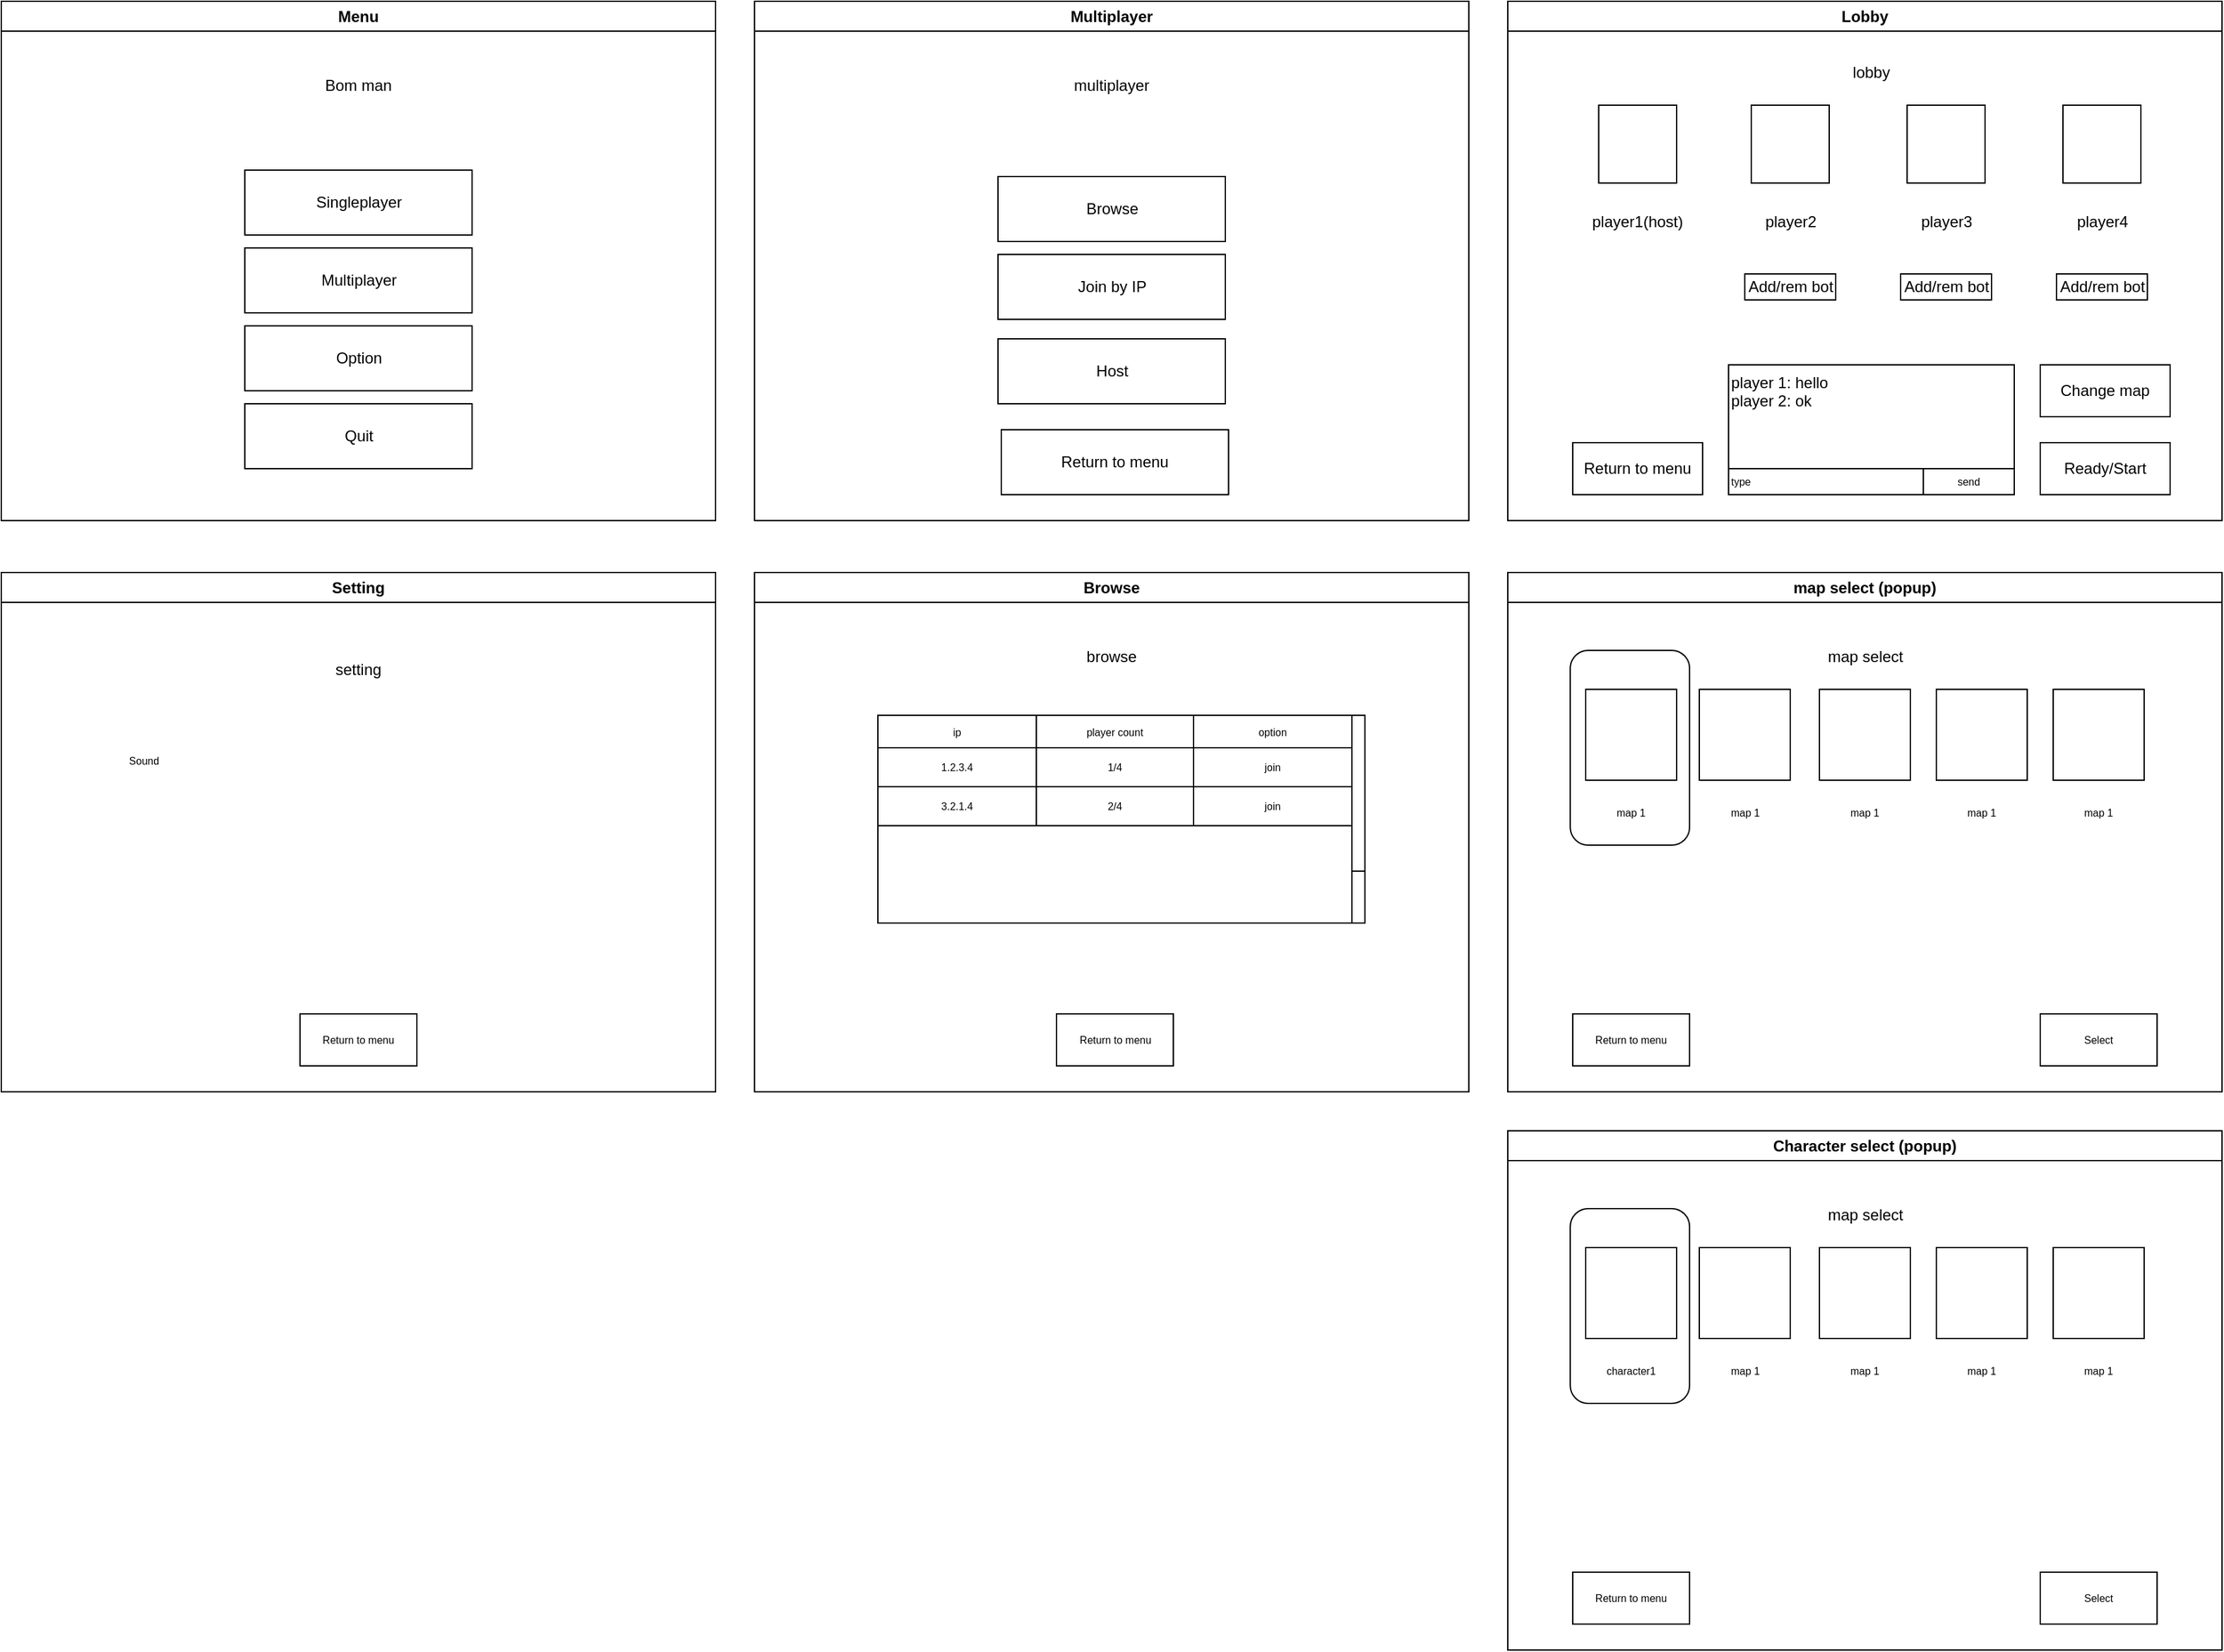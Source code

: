 <mxfile>
    <diagram id="0OnqjhzBSRpTtnEmuFWj" name="Page-1">
        <mxGraphModel dx="2058" dy="996" grid="1" gridSize="10" guides="1" tooltips="1" connect="1" arrows="1" fold="1" page="1" pageScale="1" pageWidth="850" pageHeight="1100" math="0" shadow="0">
            <root>
                <mxCell id="0"/>
                <mxCell id="1" parent="0"/>
                <mxCell id="3" value="Menu" style="swimlane;whiteSpace=wrap;html=1;" parent="1" vertex="1">
                    <mxGeometry x="80" y="360" width="550" height="400" as="geometry"/>
                </mxCell>
                <mxCell id="4" value="Singleplayer" style="rounded=0;whiteSpace=wrap;html=1;" parent="3" vertex="1">
                    <mxGeometry x="187.5" y="130" width="175" height="50" as="geometry"/>
                </mxCell>
                <mxCell id="5" value="Multiplayer" style="rounded=0;whiteSpace=wrap;html=1;" parent="3" vertex="1">
                    <mxGeometry x="187.5" y="190" width="175" height="50" as="geometry"/>
                </mxCell>
                <mxCell id="6" value="Option" style="rounded=0;whiteSpace=wrap;html=1;" parent="3" vertex="1">
                    <mxGeometry x="187.5" y="250" width="175" height="50" as="geometry"/>
                </mxCell>
                <mxCell id="7" value="Quit" style="rounded=0;whiteSpace=wrap;html=1;" parent="3" vertex="1">
                    <mxGeometry x="187.5" y="310" width="175" height="50" as="geometry"/>
                </mxCell>
                <mxCell id="8" value="Bom man" style="text;html=1;strokeColor=none;fillColor=none;align=center;verticalAlign=middle;whiteSpace=wrap;rounded=0;" parent="3" vertex="1">
                    <mxGeometry x="245" y="50" width="60" height="30" as="geometry"/>
                </mxCell>
                <mxCell id="9" value="Multiplayer" style="swimlane;whiteSpace=wrap;html=1;" parent="1" vertex="1">
                    <mxGeometry x="660" y="360" width="550" height="400" as="geometry"/>
                </mxCell>
                <mxCell id="15" value="Browse" style="rounded=0;whiteSpace=wrap;html=1;" parent="9" vertex="1">
                    <mxGeometry x="187.5" y="135" width="175" height="50" as="geometry"/>
                </mxCell>
                <mxCell id="16" value="Join by IP" style="rounded=0;whiteSpace=wrap;html=1;" parent="9" vertex="1">
                    <mxGeometry x="187.5" y="195" width="175" height="50" as="geometry"/>
                </mxCell>
                <mxCell id="17" value="Host" style="rounded=0;whiteSpace=wrap;html=1;" parent="9" vertex="1">
                    <mxGeometry x="187.5" y="260" width="175" height="50" as="geometry"/>
                </mxCell>
                <mxCell id="61" value="multiplayer" style="text;html=1;strokeColor=none;fillColor=none;align=center;verticalAlign=middle;whiteSpace=wrap;rounded=0;" parent="9" vertex="1">
                    <mxGeometry x="245" y="50" width="60" height="30" as="geometry"/>
                </mxCell>
                <mxCell id="72" value="Return to menu" style="rounded=0;whiteSpace=wrap;html=1;" parent="9" vertex="1">
                    <mxGeometry x="190" y="330" width="175" height="50" as="geometry"/>
                </mxCell>
                <mxCell id="18" value="Lobby" style="swimlane;whiteSpace=wrap;html=1;" parent="1" vertex="1">
                    <mxGeometry x="1240" y="360" width="550" height="400" as="geometry"/>
                </mxCell>
                <mxCell id="25" value="Return to menu" style="rounded=0;whiteSpace=wrap;html=1;" parent="18" vertex="1">
                    <mxGeometry x="50" y="340" width="100" height="40" as="geometry"/>
                </mxCell>
                <mxCell id="28" value="" style="whiteSpace=wrap;html=1;aspect=fixed;" parent="18" vertex="1">
                    <mxGeometry x="70" y="80" width="60" height="60" as="geometry"/>
                </mxCell>
                <mxCell id="32" value="" style="whiteSpace=wrap;html=1;aspect=fixed;" parent="18" vertex="1">
                    <mxGeometry x="187.5" y="80" width="60" height="60" as="geometry"/>
                </mxCell>
                <mxCell id="33" value="" style="whiteSpace=wrap;html=1;aspect=fixed;" parent="18" vertex="1">
                    <mxGeometry x="307.5" y="80" width="60" height="60" as="geometry"/>
                </mxCell>
                <mxCell id="34" value="" style="whiteSpace=wrap;html=1;aspect=fixed;" parent="18" vertex="1">
                    <mxGeometry x="427.5" y="80" width="60" height="60" as="geometry"/>
                </mxCell>
                <mxCell id="35" value="player1(host)" style="text;html=1;strokeColor=none;fillColor=none;align=center;verticalAlign=middle;whiteSpace=wrap;rounded=0;" parent="18" vertex="1">
                    <mxGeometry x="70" y="155" width="60" height="30" as="geometry"/>
                </mxCell>
                <mxCell id="36" value="player2" style="text;html=1;strokeColor=none;fillColor=none;align=center;verticalAlign=middle;whiteSpace=wrap;rounded=0;" parent="18" vertex="1">
                    <mxGeometry x="187.5" y="155" width="60" height="30" as="geometry"/>
                </mxCell>
                <mxCell id="37" value="player3" style="text;html=1;strokeColor=none;fillColor=none;align=center;verticalAlign=middle;whiteSpace=wrap;rounded=0;" parent="18" vertex="1">
                    <mxGeometry x="307.5" y="155" width="60" height="30" as="geometry"/>
                </mxCell>
                <mxCell id="38" value="player4" style="text;html=1;strokeColor=none;fillColor=none;align=center;verticalAlign=middle;whiteSpace=wrap;rounded=0;" parent="18" vertex="1">
                    <mxGeometry x="427.5" y="155" width="60" height="30" as="geometry"/>
                </mxCell>
                <mxCell id="40" value="Add/rem bot" style="rounded=0;whiteSpace=wrap;html=1;" parent="18" vertex="1">
                    <mxGeometry x="302.5" y="210" width="70" height="20" as="geometry"/>
                </mxCell>
                <mxCell id="41" value="Add/rem bot" style="rounded=0;whiteSpace=wrap;html=1;" parent="18" vertex="1">
                    <mxGeometry x="422.5" y="210" width="70" height="20" as="geometry"/>
                </mxCell>
                <mxCell id="42" value="Add/rem bot" style="rounded=0;whiteSpace=wrap;html=1;" parent="18" vertex="1">
                    <mxGeometry x="182.5" y="210" width="70" height="20" as="geometry"/>
                </mxCell>
                <mxCell id="49" value="player 1: hello&lt;br&gt;player 2: ok" style="rounded=0;whiteSpace=wrap;html=1;align=left;verticalAlign=top;" parent="18" vertex="1">
                    <mxGeometry x="170" y="280" width="220" height="100" as="geometry"/>
                </mxCell>
                <mxCell id="52" value="send" style="rounded=0;whiteSpace=wrap;html=1;fontSize=8;" parent="18" vertex="1">
                    <mxGeometry x="320" y="360" width="70" height="20" as="geometry"/>
                </mxCell>
                <mxCell id="53" value="type" style="rounded=0;whiteSpace=wrap;html=1;fontSize=8;align=left;" parent="18" vertex="1">
                    <mxGeometry x="170" y="360" width="150" height="20" as="geometry"/>
                </mxCell>
                <mxCell id="63" value="lobby" style="text;html=1;strokeColor=none;fillColor=none;align=center;verticalAlign=middle;whiteSpace=wrap;rounded=0;" parent="18" vertex="1">
                    <mxGeometry x="250" y="40" width="60" height="30" as="geometry"/>
                </mxCell>
                <mxCell id="26" value="Ready/Start" style="rounded=0;whiteSpace=wrap;html=1;" parent="18" vertex="1">
                    <mxGeometry x="410" y="340" width="100" height="40" as="geometry"/>
                </mxCell>
                <mxCell id="116" value="Change map" style="rounded=0;whiteSpace=wrap;html=1;" parent="18" vertex="1">
                    <mxGeometry x="410" y="280" width="100" height="40" as="geometry"/>
                </mxCell>
                <mxCell id="54" value="Setting" style="swimlane;whiteSpace=wrap;html=1;" parent="1" vertex="1">
                    <mxGeometry x="80" y="800" width="550" height="400" as="geometry"/>
                </mxCell>
                <mxCell id="62" value="setting" style="text;html=1;strokeColor=none;fillColor=none;align=center;verticalAlign=middle;whiteSpace=wrap;rounded=0;" parent="54" vertex="1">
                    <mxGeometry x="245" y="60" width="60" height="30" as="geometry"/>
                </mxCell>
                <mxCell id="65" value="Return to menu" style="rounded=0;whiteSpace=wrap;html=1;fontSize=8;" parent="54" vertex="1">
                    <mxGeometry x="230" y="340" width="90" height="40" as="geometry"/>
                </mxCell>
                <mxCell id="67" value="Sound" style="text;html=1;strokeColor=none;fillColor=none;align=center;verticalAlign=middle;whiteSpace=wrap;rounded=0;fontSize=8;" parent="54" vertex="1">
                    <mxGeometry x="80" y="130" width="60" height="30" as="geometry"/>
                </mxCell>
                <mxCell id="68" value="Browse" style="swimlane;whiteSpace=wrap;html=1;" parent="1" vertex="1">
                    <mxGeometry x="660" y="800" width="550" height="400" as="geometry"/>
                </mxCell>
                <mxCell id="70" value="Return to menu" style="rounded=0;whiteSpace=wrap;html=1;fontSize=8;" parent="68" vertex="1">
                    <mxGeometry x="232.5" y="340" width="90" height="40" as="geometry"/>
                </mxCell>
                <mxCell id="88" value="browse" style="text;html=1;strokeColor=none;fillColor=none;align=center;verticalAlign=middle;whiteSpace=wrap;rounded=0;" parent="68" vertex="1">
                    <mxGeometry x="245" y="50" width="60" height="30" as="geometry"/>
                </mxCell>
                <mxCell id="89" value="" style="rounded=0;whiteSpace=wrap;html=1;fontSize=8;" parent="68" vertex="1">
                    <mxGeometry x="95" y="110" width="375" height="160" as="geometry"/>
                </mxCell>
                <mxCell id="75" value="" style="childLayout=tableLayout;recursiveResize=0;shadow=0;fillColor=none;fontSize=8;" parent="68" vertex="1">
                    <mxGeometry x="95" y="110" width="365" height="55" as="geometry"/>
                </mxCell>
                <mxCell id="76" value="" style="shape=tableRow;horizontal=0;startSize=0;swimlaneHead=0;swimlaneBody=0;top=0;left=0;bottom=0;right=0;dropTarget=0;collapsible=0;recursiveResize=0;expand=0;fontStyle=0;fillColor=none;strokeColor=inherit;fontSize=8;" parent="75" vertex="1">
                    <mxGeometry width="365" height="25" as="geometry"/>
                </mxCell>
                <mxCell id="77" value="ip" style="connectable=0;recursiveResize=0;strokeColor=inherit;fillColor=none;align=center;whiteSpace=wrap;html=1;fontSize=8;" parent="76" vertex="1">
                    <mxGeometry width="122" height="25" as="geometry">
                        <mxRectangle width="122" height="25" as="alternateBounds"/>
                    </mxGeometry>
                </mxCell>
                <mxCell id="78" value="player count" style="connectable=0;recursiveResize=0;strokeColor=inherit;fillColor=none;align=center;whiteSpace=wrap;html=1;fontSize=8;" parent="76" vertex="1">
                    <mxGeometry x="122" width="121" height="25" as="geometry">
                        <mxRectangle width="121" height="25" as="alternateBounds"/>
                    </mxGeometry>
                </mxCell>
                <mxCell id="79" value="option" style="connectable=0;recursiveResize=0;strokeColor=inherit;fillColor=none;align=center;whiteSpace=wrap;html=1;fontSize=8;" parent="76" vertex="1">
                    <mxGeometry x="243" width="122" height="25" as="geometry">
                        <mxRectangle width="122" height="25" as="alternateBounds"/>
                    </mxGeometry>
                </mxCell>
                <mxCell id="80" style="shape=tableRow;horizontal=0;startSize=0;swimlaneHead=0;swimlaneBody=0;top=0;left=0;bottom=0;right=0;dropTarget=0;collapsible=0;recursiveResize=0;expand=0;fontStyle=0;fillColor=none;strokeColor=inherit;fontSize=8;" parent="75" vertex="1">
                    <mxGeometry y="25" width="365" height="30" as="geometry"/>
                </mxCell>
                <mxCell id="81" value="1.2.3.4" style="connectable=0;recursiveResize=0;strokeColor=inherit;fillColor=none;align=center;whiteSpace=wrap;html=1;fontSize=8;" parent="80" vertex="1">
                    <mxGeometry width="122" height="30" as="geometry">
                        <mxRectangle width="122" height="30" as="alternateBounds"/>
                    </mxGeometry>
                </mxCell>
                <mxCell id="82" value="1/4" style="connectable=0;recursiveResize=0;strokeColor=inherit;fillColor=none;align=center;whiteSpace=wrap;html=1;fontSize=8;" parent="80" vertex="1">
                    <mxGeometry x="122" width="121" height="30" as="geometry">
                        <mxRectangle width="121" height="30" as="alternateBounds"/>
                    </mxGeometry>
                </mxCell>
                <mxCell id="83" value="join" style="connectable=0;recursiveResize=0;strokeColor=inherit;fillColor=none;align=center;whiteSpace=wrap;html=1;fontSize=8;" parent="80" vertex="1">
                    <mxGeometry x="243" width="122" height="30" as="geometry">
                        <mxRectangle width="122" height="30" as="alternateBounds"/>
                    </mxGeometry>
                </mxCell>
                <mxCell id="90" value="" style="rounded=0;whiteSpace=wrap;html=1;fontSize=8;" parent="68" vertex="1">
                    <mxGeometry x="460" y="110" width="10" height="120" as="geometry"/>
                </mxCell>
                <mxCell id="91" value="" style="rounded=0;whiteSpace=wrap;html=1;fontSize=8;" parent="68" vertex="1">
                    <mxGeometry x="460" y="230" width="10" height="40" as="geometry"/>
                </mxCell>
                <mxCell id="93" style="shape=tableRow;horizontal=0;startSize=0;swimlaneHead=0;swimlaneBody=0;top=0;left=0;bottom=0;right=0;dropTarget=0;collapsible=0;recursiveResize=0;expand=0;fontStyle=0;fillColor=none;strokeColor=inherit;fontSize=8;" parent="68" vertex="1">
                    <mxGeometry x="95" y="165" width="365" height="30" as="geometry"/>
                </mxCell>
                <mxCell id="94" value="3.2.1.4" style="connectable=0;recursiveResize=0;strokeColor=inherit;fillColor=none;align=center;whiteSpace=wrap;html=1;fontSize=8;" parent="93" vertex="1">
                    <mxGeometry width="122" height="30" as="geometry">
                        <mxRectangle width="122" height="30" as="alternateBounds"/>
                    </mxGeometry>
                </mxCell>
                <mxCell id="95" value="2/4" style="connectable=0;recursiveResize=0;strokeColor=inherit;fillColor=none;align=center;whiteSpace=wrap;html=1;fontSize=8;" parent="93" vertex="1">
                    <mxGeometry x="122" width="121" height="30" as="geometry">
                        <mxRectangle width="121" height="30" as="alternateBounds"/>
                    </mxGeometry>
                </mxCell>
                <mxCell id="96" value="join" style="connectable=0;recursiveResize=0;strokeColor=inherit;fillColor=none;align=center;whiteSpace=wrap;html=1;fontSize=8;" parent="93" vertex="1">
                    <mxGeometry x="243" width="122" height="30" as="geometry">
                        <mxRectangle width="122" height="30" as="alternateBounds"/>
                    </mxGeometry>
                </mxCell>
                <mxCell id="97" value="map select (popup)" style="swimlane;whiteSpace=wrap;html=1;" parent="1" vertex="1">
                    <mxGeometry x="1240" y="800" width="550" height="400" as="geometry"/>
                </mxCell>
                <mxCell id="132" value="" style="rounded=1;whiteSpace=wrap;html=1;fontSize=8;" parent="97" vertex="1">
                    <mxGeometry x="48.13" y="60" width="91.87" height="150" as="geometry"/>
                </mxCell>
                <mxCell id="98" value="Return to menu" style="rounded=0;whiteSpace=wrap;html=1;fontSize=8;" parent="97" vertex="1">
                    <mxGeometry x="50" y="340" width="90" height="40" as="geometry"/>
                </mxCell>
                <mxCell id="99" value="map select" style="text;html=1;strokeColor=none;fillColor=none;align=center;verticalAlign=middle;whiteSpace=wrap;rounded=0;" parent="97" vertex="1">
                    <mxGeometry x="227.5" y="50" width="95" height="30" as="geometry"/>
                </mxCell>
                <mxCell id="117" value="" style="whiteSpace=wrap;html=1;aspect=fixed;fontSize=8;" parent="97" vertex="1">
                    <mxGeometry x="60" y="90" width="70" height="70" as="geometry"/>
                </mxCell>
                <mxCell id="118" value="map 1" style="text;html=1;strokeColor=none;fillColor=none;align=center;verticalAlign=middle;whiteSpace=wrap;rounded=0;fontSize=8;" parent="97" vertex="1">
                    <mxGeometry x="65" y="170" width="60" height="30" as="geometry"/>
                </mxCell>
                <mxCell id="119" value="" style="whiteSpace=wrap;html=1;aspect=fixed;fontSize=8;" parent="97" vertex="1">
                    <mxGeometry x="147.5" y="90" width="70" height="70" as="geometry"/>
                </mxCell>
                <mxCell id="120" value="map 1" style="text;html=1;strokeColor=none;fillColor=none;align=center;verticalAlign=middle;whiteSpace=wrap;rounded=0;fontSize=8;" parent="97" vertex="1">
                    <mxGeometry x="152.5" y="170" width="60" height="30" as="geometry"/>
                </mxCell>
                <mxCell id="121" value="" style="whiteSpace=wrap;html=1;aspect=fixed;fontSize=8;" parent="97" vertex="1">
                    <mxGeometry x="240" y="90" width="70" height="70" as="geometry"/>
                </mxCell>
                <mxCell id="122" value="map 1" style="text;html=1;strokeColor=none;fillColor=none;align=center;verticalAlign=middle;whiteSpace=wrap;rounded=0;fontSize=8;" parent="97" vertex="1">
                    <mxGeometry x="245" y="170" width="60" height="30" as="geometry"/>
                </mxCell>
                <mxCell id="123" value="" style="whiteSpace=wrap;html=1;aspect=fixed;fontSize=8;" parent="97" vertex="1">
                    <mxGeometry x="330" y="90" width="70" height="70" as="geometry"/>
                </mxCell>
                <mxCell id="124" value="map 1" style="text;html=1;strokeColor=none;fillColor=none;align=center;verticalAlign=middle;whiteSpace=wrap;rounded=0;fontSize=8;" parent="97" vertex="1">
                    <mxGeometry x="335" y="170" width="60" height="30" as="geometry"/>
                </mxCell>
                <mxCell id="125" value="" style="whiteSpace=wrap;html=1;aspect=fixed;fontSize=8;" parent="97" vertex="1">
                    <mxGeometry x="420" y="90" width="70" height="70" as="geometry"/>
                </mxCell>
                <mxCell id="126" value="map 1" style="text;html=1;strokeColor=none;fillColor=none;align=center;verticalAlign=middle;whiteSpace=wrap;rounded=0;fontSize=8;" parent="97" vertex="1">
                    <mxGeometry x="425" y="170" width="60" height="30" as="geometry"/>
                </mxCell>
                <mxCell id="128" value="Select" style="rounded=0;whiteSpace=wrap;html=1;fontSize=8;" parent="97" vertex="1">
                    <mxGeometry x="410" y="340" width="90" height="40" as="geometry"/>
                </mxCell>
                <mxCell id="133" value="Character select (popup)" style="swimlane;whiteSpace=wrap;html=1;" parent="1" vertex="1">
                    <mxGeometry x="1240" y="1230" width="550" height="400" as="geometry"/>
                </mxCell>
                <mxCell id="134" value="" style="rounded=1;whiteSpace=wrap;html=1;fontSize=8;" parent="133" vertex="1">
                    <mxGeometry x="48.13" y="60" width="91.87" height="150" as="geometry"/>
                </mxCell>
                <mxCell id="135" value="Return to menu" style="rounded=0;whiteSpace=wrap;html=1;fontSize=8;" parent="133" vertex="1">
                    <mxGeometry x="50" y="340" width="90" height="40" as="geometry"/>
                </mxCell>
                <mxCell id="136" value="map select" style="text;html=1;strokeColor=none;fillColor=none;align=center;verticalAlign=middle;whiteSpace=wrap;rounded=0;" parent="133" vertex="1">
                    <mxGeometry x="227.5" y="50" width="95" height="30" as="geometry"/>
                </mxCell>
                <mxCell id="137" value="" style="whiteSpace=wrap;html=1;aspect=fixed;fontSize=8;" parent="133" vertex="1">
                    <mxGeometry x="60" y="90" width="70" height="70" as="geometry"/>
                </mxCell>
                <mxCell id="138" value="character1" style="text;html=1;strokeColor=none;fillColor=none;align=center;verticalAlign=middle;whiteSpace=wrap;rounded=0;fontSize=8;" parent="133" vertex="1">
                    <mxGeometry x="65" y="170" width="60" height="30" as="geometry"/>
                </mxCell>
                <mxCell id="139" value="" style="whiteSpace=wrap;html=1;aspect=fixed;fontSize=8;" parent="133" vertex="1">
                    <mxGeometry x="147.5" y="90" width="70" height="70" as="geometry"/>
                </mxCell>
                <mxCell id="140" value="map 1" style="text;html=1;strokeColor=none;fillColor=none;align=center;verticalAlign=middle;whiteSpace=wrap;rounded=0;fontSize=8;" parent="133" vertex="1">
                    <mxGeometry x="152.5" y="170" width="60" height="30" as="geometry"/>
                </mxCell>
                <mxCell id="141" value="" style="whiteSpace=wrap;html=1;aspect=fixed;fontSize=8;" parent="133" vertex="1">
                    <mxGeometry x="240" y="90" width="70" height="70" as="geometry"/>
                </mxCell>
                <mxCell id="142" value="map 1" style="text;html=1;strokeColor=none;fillColor=none;align=center;verticalAlign=middle;whiteSpace=wrap;rounded=0;fontSize=8;" parent="133" vertex="1">
                    <mxGeometry x="245" y="170" width="60" height="30" as="geometry"/>
                </mxCell>
                <mxCell id="143" value="" style="whiteSpace=wrap;html=1;aspect=fixed;fontSize=8;" parent="133" vertex="1">
                    <mxGeometry x="330" y="90" width="70" height="70" as="geometry"/>
                </mxCell>
                <mxCell id="144" value="map 1" style="text;html=1;strokeColor=none;fillColor=none;align=center;verticalAlign=middle;whiteSpace=wrap;rounded=0;fontSize=8;" parent="133" vertex="1">
                    <mxGeometry x="335" y="170" width="60" height="30" as="geometry"/>
                </mxCell>
                <mxCell id="145" value="" style="whiteSpace=wrap;html=1;aspect=fixed;fontSize=8;" parent="133" vertex="1">
                    <mxGeometry x="420" y="90" width="70" height="70" as="geometry"/>
                </mxCell>
                <mxCell id="146" value="map 1" style="text;html=1;strokeColor=none;fillColor=none;align=center;verticalAlign=middle;whiteSpace=wrap;rounded=0;fontSize=8;" parent="133" vertex="1">
                    <mxGeometry x="425" y="170" width="60" height="30" as="geometry"/>
                </mxCell>
                <mxCell id="147" value="Select" style="rounded=0;whiteSpace=wrap;html=1;fontSize=8;" parent="133" vertex="1">
                    <mxGeometry x="410" y="340" width="90" height="40" as="geometry"/>
                </mxCell>
            </root>
        </mxGraphModel>
    </diagram>
</mxfile>